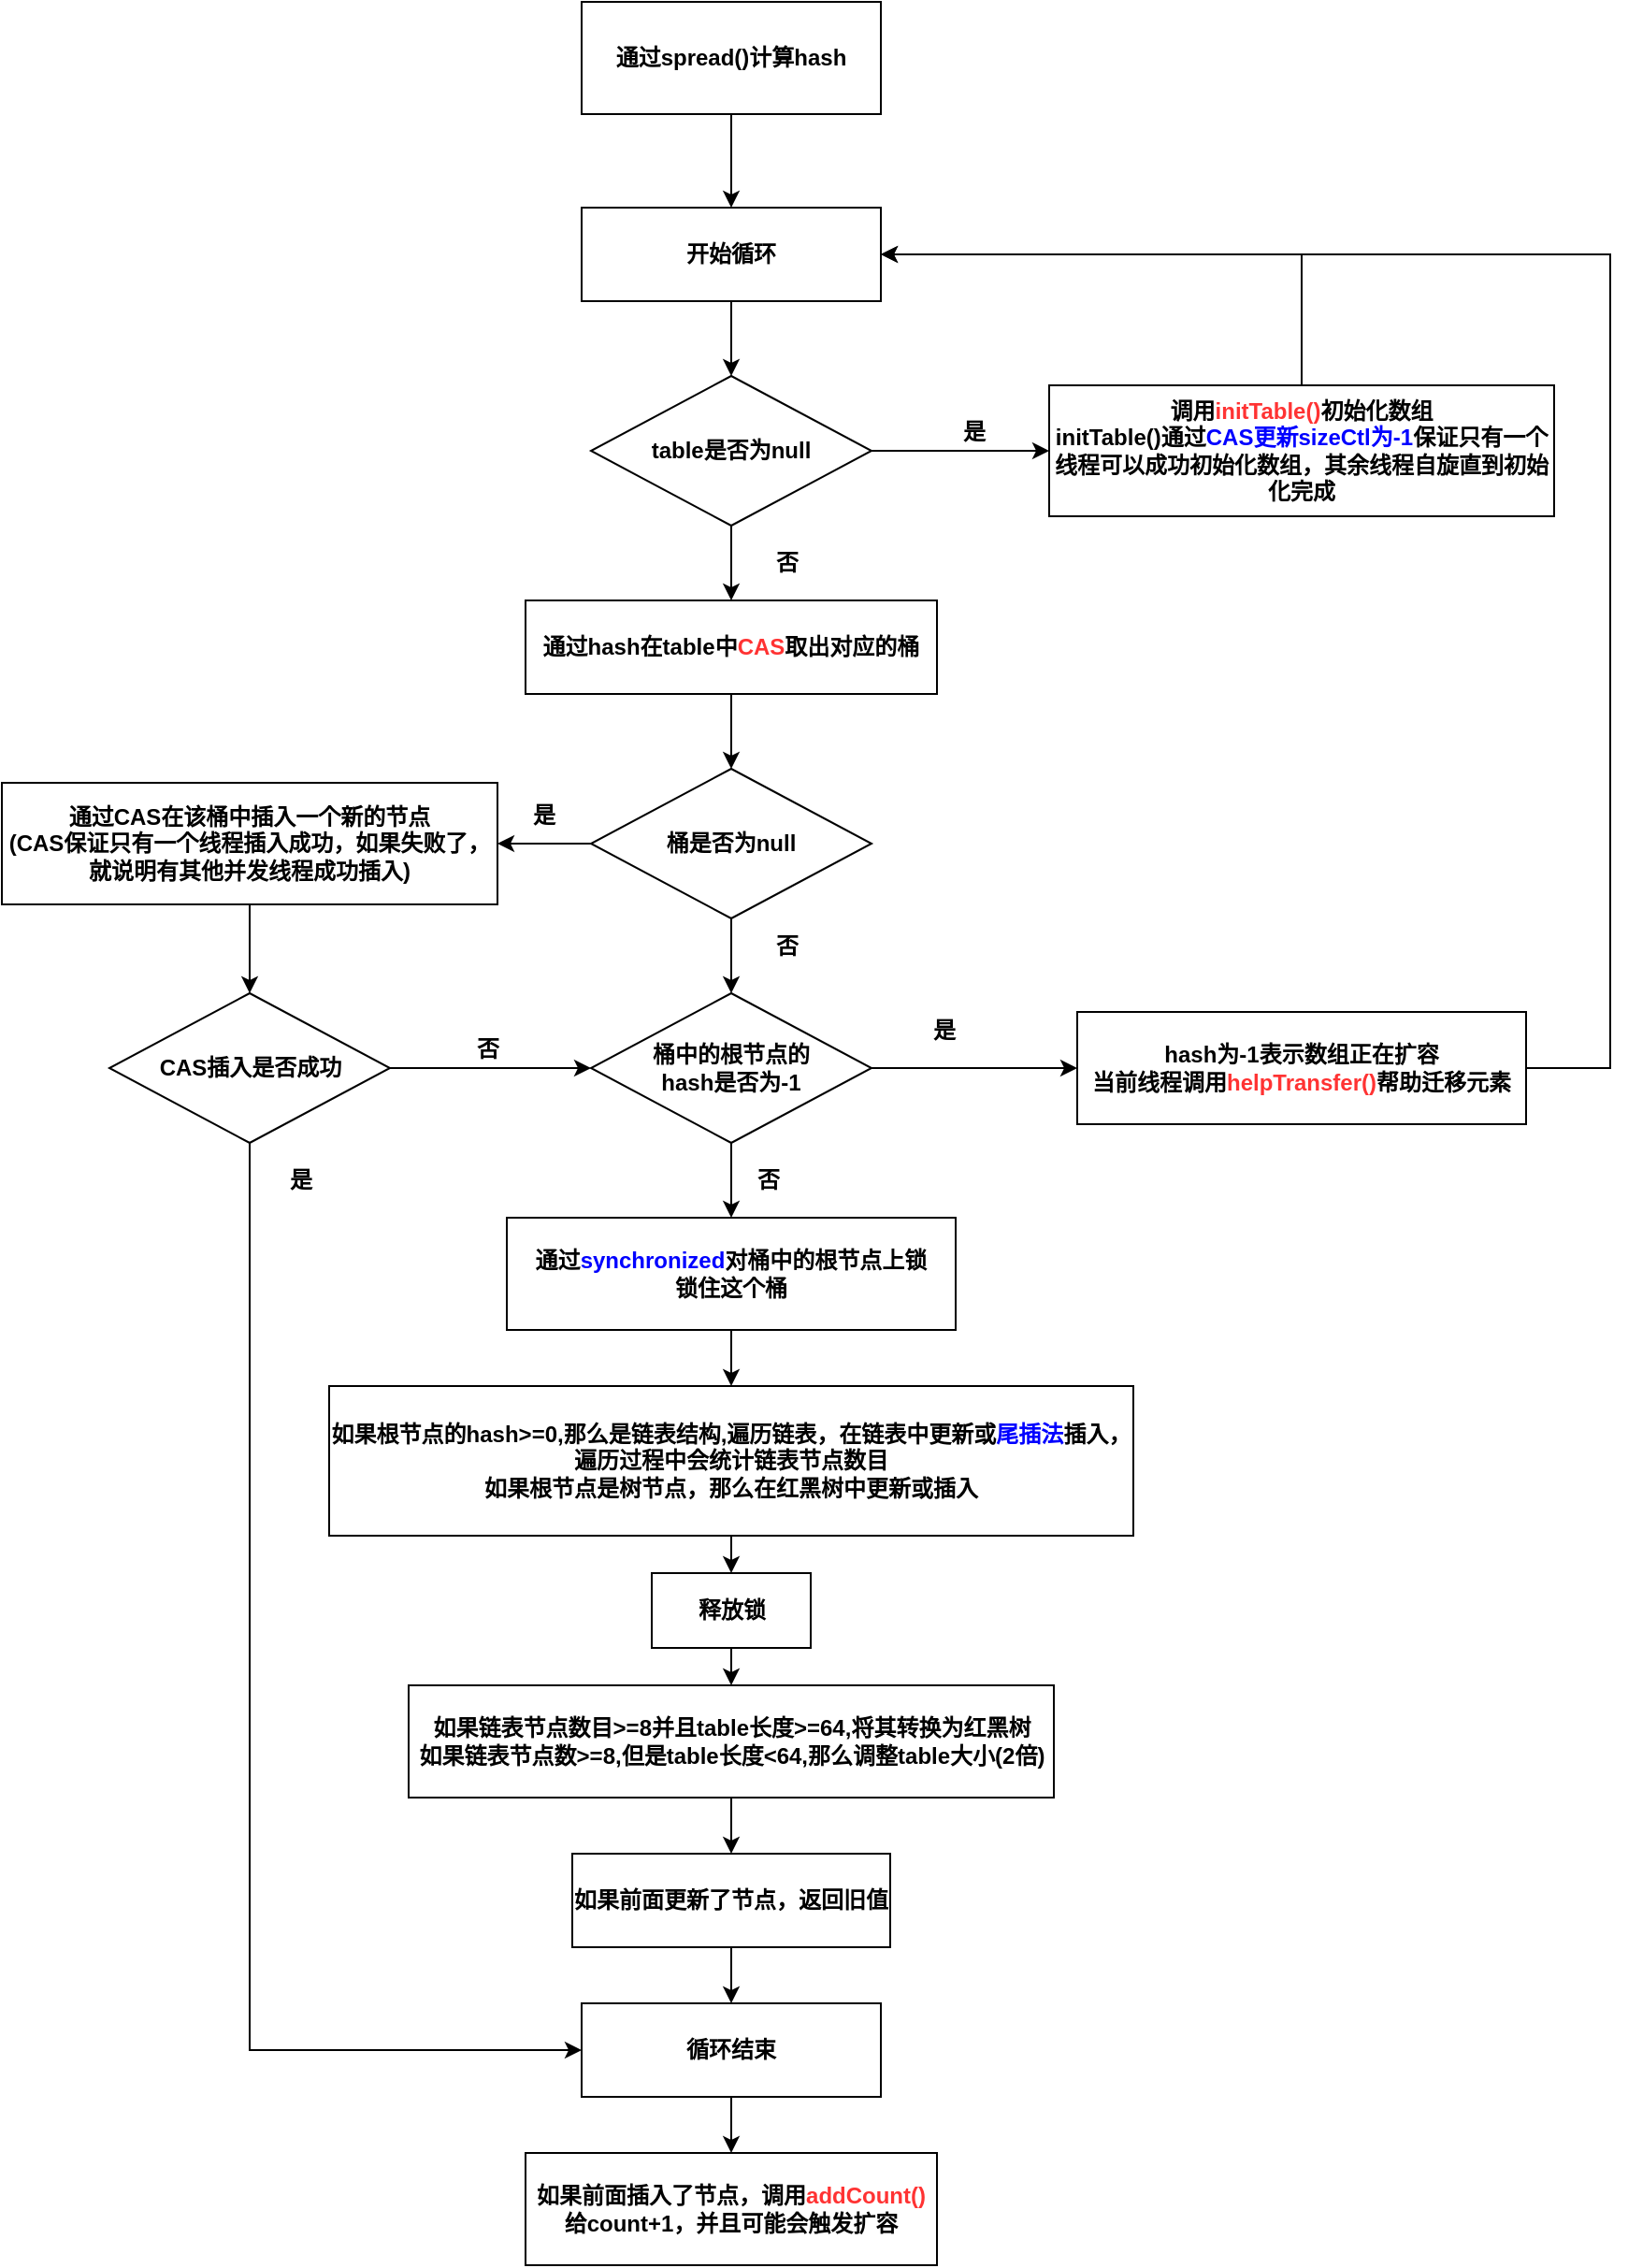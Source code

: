 <mxfile version="15.2.7" type="device"><diagram id="AGPrPU0x-TLbv0aHaM7S" name="第 1 页"><mxGraphModel dx="1851" dy="592" grid="1" gridSize="10" guides="1" tooltips="1" connect="1" arrows="1" fold="1" page="1" pageScale="1" pageWidth="827" pageHeight="1169" math="0" shadow="0"><root><mxCell id="0"/><mxCell id="1" parent="0"/><mxCell id="F7Muxlh_z8nMQbyeZxzh-4" style="edgeStyle=orthogonalEdgeStyle;rounded=0;orthogonalLoop=1;jettySize=auto;html=1;exitX=0.5;exitY=1;exitDx=0;exitDy=0;" parent="1" source="F7Muxlh_z8nMQbyeZxzh-1" target="F7Muxlh_z8nMQbyeZxzh-2" edge="1"><mxGeometry relative="1" as="geometry"/></mxCell><mxCell id="F7Muxlh_z8nMQbyeZxzh-1" value="&lt;b&gt;通过spread()计算hash&lt;/b&gt;" style="rounded=0;whiteSpace=wrap;html=1;" parent="1" vertex="1"><mxGeometry x="200" y="70" width="160" height="60" as="geometry"/></mxCell><mxCell id="F7Muxlh_z8nMQbyeZxzh-10" style="edgeStyle=orthogonalEdgeStyle;rounded=0;orthogonalLoop=1;jettySize=auto;html=1;exitX=0.5;exitY=1;exitDx=0;exitDy=0;entryX=0.5;entryY=0;entryDx=0;entryDy=0;" parent="1" source="F7Muxlh_z8nMQbyeZxzh-2" target="F7Muxlh_z8nMQbyeZxzh-7" edge="1"><mxGeometry relative="1" as="geometry"/></mxCell><mxCell id="F7Muxlh_z8nMQbyeZxzh-2" value="&lt;b&gt;开始循环&lt;/b&gt;" style="rounded=0;whiteSpace=wrap;html=1;" parent="1" vertex="1"><mxGeometry x="200" y="180" width="160" height="50" as="geometry"/></mxCell><mxCell id="h9RoX9omNxUGetmXoMF8-2" style="edgeStyle=orthogonalEdgeStyle;rounded=0;orthogonalLoop=1;jettySize=auto;html=1;exitX=0.5;exitY=1;exitDx=0;exitDy=0;entryX=0.5;entryY=0;entryDx=0;entryDy=0;" parent="1" source="F7Muxlh_z8nMQbyeZxzh-3" target="h9RoX9omNxUGetmXoMF8-1" edge="1"><mxGeometry relative="1" as="geometry"/></mxCell><mxCell id="F7Muxlh_z8nMQbyeZxzh-3" value="&lt;b&gt;循环结束&lt;/b&gt;" style="rounded=0;whiteSpace=wrap;html=1;" parent="1" vertex="1"><mxGeometry x="200" y="1140" width="160" height="50" as="geometry"/></mxCell><mxCell id="F7Muxlh_z8nMQbyeZxzh-9" style="edgeStyle=orthogonalEdgeStyle;rounded=0;orthogonalLoop=1;jettySize=auto;html=1;exitX=0.5;exitY=0;exitDx=0;exitDy=0;entryX=1;entryY=0.5;entryDx=0;entryDy=0;" parent="1" source="F7Muxlh_z8nMQbyeZxzh-6" target="F7Muxlh_z8nMQbyeZxzh-2" edge="1"><mxGeometry relative="1" as="geometry"/></mxCell><mxCell id="F7Muxlh_z8nMQbyeZxzh-6" value="&lt;b&gt;调用&lt;font color=&quot;#ff3333&quot;&gt;initTable()&lt;/font&gt;初始化数组&lt;br&gt;initTable()通过&lt;font color=&quot;#0000ff&quot;&gt;CAS更新sizeCtl为-1&lt;/font&gt;保证只有一个线程可以成功初始化数组，其余线程自旋直到初始化完成&lt;br&gt;&lt;/b&gt;" style="rounded=0;whiteSpace=wrap;html=1;" parent="1" vertex="1"><mxGeometry x="450" y="275" width="270" height="70" as="geometry"/></mxCell><mxCell id="F7Muxlh_z8nMQbyeZxzh-8" style="edgeStyle=orthogonalEdgeStyle;rounded=0;orthogonalLoop=1;jettySize=auto;html=1;exitX=1;exitY=0.5;exitDx=0;exitDy=0;entryX=0;entryY=0.5;entryDx=0;entryDy=0;" parent="1" source="F7Muxlh_z8nMQbyeZxzh-7" target="F7Muxlh_z8nMQbyeZxzh-6" edge="1"><mxGeometry relative="1" as="geometry"/></mxCell><mxCell id="F7Muxlh_z8nMQbyeZxzh-14" style="edgeStyle=orthogonalEdgeStyle;rounded=0;orthogonalLoop=1;jettySize=auto;html=1;exitX=0.5;exitY=1;exitDx=0;exitDy=0;entryX=0.5;entryY=0;entryDx=0;entryDy=0;" parent="1" source="F7Muxlh_z8nMQbyeZxzh-7" target="F7Muxlh_z8nMQbyeZxzh-13" edge="1"><mxGeometry relative="1" as="geometry"/></mxCell><mxCell id="F7Muxlh_z8nMQbyeZxzh-7" value="&lt;b&gt;table是否为null&lt;/b&gt;" style="rhombus;whiteSpace=wrap;html=1;" parent="1" vertex="1"><mxGeometry x="205" y="270" width="150" height="80" as="geometry"/></mxCell><mxCell id="F7Muxlh_z8nMQbyeZxzh-11" value="&lt;b&gt;是&lt;/b&gt;" style="text;html=1;strokeColor=none;fillColor=none;align=center;verticalAlign=middle;whiteSpace=wrap;rounded=0;" parent="1" vertex="1"><mxGeometry x="390" y="290" width="40" height="20" as="geometry"/></mxCell><mxCell id="F7Muxlh_z8nMQbyeZxzh-12" value="&lt;b&gt;否&lt;/b&gt;" style="text;html=1;strokeColor=none;fillColor=none;align=center;verticalAlign=middle;whiteSpace=wrap;rounded=0;" parent="1" vertex="1"><mxGeometry x="290" y="360" width="40" height="20" as="geometry"/></mxCell><mxCell id="F7Muxlh_z8nMQbyeZxzh-20" style="edgeStyle=orthogonalEdgeStyle;rounded=0;orthogonalLoop=1;jettySize=auto;html=1;exitX=0.5;exitY=1;exitDx=0;exitDy=0;entryX=0.5;entryY=0;entryDx=0;entryDy=0;" parent="1" source="F7Muxlh_z8nMQbyeZxzh-13" target="F7Muxlh_z8nMQbyeZxzh-16" edge="1"><mxGeometry relative="1" as="geometry"/></mxCell><mxCell id="F7Muxlh_z8nMQbyeZxzh-13" value="&lt;b&gt;通过hash在table中&lt;font color=&quot;#ff3333&quot;&gt;CAS&lt;/font&gt;取出对应的桶&lt;/b&gt;" style="rounded=0;whiteSpace=wrap;html=1;" parent="1" vertex="1"><mxGeometry x="170" y="390" width="220" height="50" as="geometry"/></mxCell><mxCell id="F7Muxlh_z8nMQbyeZxzh-19" style="edgeStyle=orthogonalEdgeStyle;rounded=0;orthogonalLoop=1;jettySize=auto;html=1;exitX=0;exitY=0.5;exitDx=0;exitDy=0;entryX=1;entryY=0.5;entryDx=0;entryDy=0;" parent="1" source="F7Muxlh_z8nMQbyeZxzh-16" target="F7Muxlh_z8nMQbyeZxzh-17" edge="1"><mxGeometry relative="1" as="geometry"/></mxCell><mxCell id="F7Muxlh_z8nMQbyeZxzh-32" style="edgeStyle=orthogonalEdgeStyle;rounded=0;orthogonalLoop=1;jettySize=auto;html=1;exitX=0.5;exitY=1;exitDx=0;exitDy=0;" parent="1" source="F7Muxlh_z8nMQbyeZxzh-16" target="F7Muxlh_z8nMQbyeZxzh-29" edge="1"><mxGeometry relative="1" as="geometry"/></mxCell><mxCell id="F7Muxlh_z8nMQbyeZxzh-16" value="&lt;b&gt;桶是否为null&lt;/b&gt;" style="rhombus;whiteSpace=wrap;html=1;" parent="1" vertex="1"><mxGeometry x="205" y="480" width="150" height="80" as="geometry"/></mxCell><mxCell id="F7Muxlh_z8nMQbyeZxzh-22" style="edgeStyle=orthogonalEdgeStyle;rounded=0;orthogonalLoop=1;jettySize=auto;html=1;exitX=0.5;exitY=1;exitDx=0;exitDy=0;entryX=0.5;entryY=0;entryDx=0;entryDy=0;" parent="1" source="F7Muxlh_z8nMQbyeZxzh-17" target="F7Muxlh_z8nMQbyeZxzh-18" edge="1"><mxGeometry relative="1" as="geometry"/></mxCell><mxCell id="F7Muxlh_z8nMQbyeZxzh-17" value="&lt;b&gt;通过CAS在该桶中插入一个新的节点&lt;br&gt;(CAS保证只有一个线程插入成功，如果失败了，就说明有其他并发线程成功插入)&lt;br&gt;&lt;/b&gt;" style="rounded=0;whiteSpace=wrap;html=1;" parent="1" vertex="1"><mxGeometry x="-110" y="487.5" width="265" height="65" as="geometry"/></mxCell><mxCell id="F7Muxlh_z8nMQbyeZxzh-27" style="edgeStyle=orthogonalEdgeStyle;rounded=0;orthogonalLoop=1;jettySize=auto;html=1;exitX=0.5;exitY=1;exitDx=0;exitDy=0;entryX=0;entryY=0.5;entryDx=0;entryDy=0;" parent="1" source="F7Muxlh_z8nMQbyeZxzh-18" target="F7Muxlh_z8nMQbyeZxzh-3" edge="1"><mxGeometry relative="1" as="geometry"/></mxCell><mxCell id="F7Muxlh_z8nMQbyeZxzh-31" style="edgeStyle=orthogonalEdgeStyle;rounded=0;orthogonalLoop=1;jettySize=auto;html=1;exitX=1;exitY=0.5;exitDx=0;exitDy=0;entryX=0;entryY=0.5;entryDx=0;entryDy=0;" parent="1" source="F7Muxlh_z8nMQbyeZxzh-18" target="F7Muxlh_z8nMQbyeZxzh-29" edge="1"><mxGeometry relative="1" as="geometry"/></mxCell><mxCell id="F7Muxlh_z8nMQbyeZxzh-18" value="&lt;b&gt;CAS插入是否成功&lt;/b&gt;" style="rhombus;whiteSpace=wrap;html=1;" parent="1" vertex="1"><mxGeometry x="-52.5" y="600" width="150" height="80" as="geometry"/></mxCell><mxCell id="F7Muxlh_z8nMQbyeZxzh-23" value="&lt;b&gt;否&lt;/b&gt;" style="text;html=1;strokeColor=none;fillColor=none;align=center;verticalAlign=middle;whiteSpace=wrap;rounded=0;" parent="1" vertex="1"><mxGeometry x="290" y="565" width="40" height="20" as="geometry"/></mxCell><mxCell id="F7Muxlh_z8nMQbyeZxzh-24" value="&lt;b&gt;是&lt;/b&gt;" style="text;html=1;strokeColor=none;fillColor=none;align=center;verticalAlign=middle;whiteSpace=wrap;rounded=0;" parent="1" vertex="1"><mxGeometry x="160" y="495" width="40" height="20" as="geometry"/></mxCell><mxCell id="F7Muxlh_z8nMQbyeZxzh-28" value="&lt;b&gt;是&lt;/b&gt;" style="text;html=1;strokeColor=none;fillColor=none;align=center;verticalAlign=middle;whiteSpace=wrap;rounded=0;" parent="1" vertex="1"><mxGeometry x="30" y="690" width="40" height="20" as="geometry"/></mxCell><mxCell id="F7Muxlh_z8nMQbyeZxzh-35" style="edgeStyle=orthogonalEdgeStyle;rounded=0;orthogonalLoop=1;jettySize=auto;html=1;exitX=1;exitY=0.5;exitDx=0;exitDy=0;entryX=0;entryY=0.5;entryDx=0;entryDy=0;" parent="1" source="F7Muxlh_z8nMQbyeZxzh-29" target="F7Muxlh_z8nMQbyeZxzh-30" edge="1"><mxGeometry relative="1" as="geometry"/></mxCell><mxCell id="F7Muxlh_z8nMQbyeZxzh-39" style="edgeStyle=orthogonalEdgeStyle;rounded=0;orthogonalLoop=1;jettySize=auto;html=1;exitX=0.5;exitY=1;exitDx=0;exitDy=0;entryX=0.5;entryY=0;entryDx=0;entryDy=0;" parent="1" source="F7Muxlh_z8nMQbyeZxzh-29" target="F7Muxlh_z8nMQbyeZxzh-38" edge="1"><mxGeometry relative="1" as="geometry"/></mxCell><mxCell id="F7Muxlh_z8nMQbyeZxzh-29" value="&lt;b&gt;桶中的根节点的&lt;br&gt;hash是否为-1&lt;/b&gt;" style="rhombus;whiteSpace=wrap;html=1;" parent="1" vertex="1"><mxGeometry x="205" y="600" width="150" height="80" as="geometry"/></mxCell><mxCell id="F7Muxlh_z8nMQbyeZxzh-37" style="edgeStyle=orthogonalEdgeStyle;rounded=0;orthogonalLoop=1;jettySize=auto;html=1;exitX=1;exitY=0.5;exitDx=0;exitDy=0;entryX=1;entryY=0.5;entryDx=0;entryDy=0;" parent="1" source="F7Muxlh_z8nMQbyeZxzh-30" target="F7Muxlh_z8nMQbyeZxzh-2" edge="1"><mxGeometry relative="1" as="geometry"><Array as="points"><mxPoint x="750" y="640"/><mxPoint x="750" y="205"/></Array></mxGeometry></mxCell><mxCell id="F7Muxlh_z8nMQbyeZxzh-30" value="&lt;b&gt;hash为-1表示数组正在扩容&lt;br&gt;当前线程调用&lt;font color=&quot;#ff3333&quot;&gt;helpTransfer()&lt;/font&gt;帮助迁移元素&lt;/b&gt;" style="rounded=0;whiteSpace=wrap;html=1;" parent="1" vertex="1"><mxGeometry x="465" y="610" width="240" height="60" as="geometry"/></mxCell><mxCell id="F7Muxlh_z8nMQbyeZxzh-33" value="&lt;b&gt;否&lt;/b&gt;" style="text;html=1;strokeColor=none;fillColor=none;align=center;verticalAlign=middle;whiteSpace=wrap;rounded=0;" parent="1" vertex="1"><mxGeometry x="130" y="620" width="40" height="20" as="geometry"/></mxCell><mxCell id="F7Muxlh_z8nMQbyeZxzh-36" value="&lt;b&gt;是&lt;/b&gt;" style="text;html=1;strokeColor=none;fillColor=none;align=center;verticalAlign=middle;whiteSpace=wrap;rounded=0;" parent="1" vertex="1"><mxGeometry x="374" y="610" width="40" height="20" as="geometry"/></mxCell><mxCell id="F7Muxlh_z8nMQbyeZxzh-42" style="edgeStyle=orthogonalEdgeStyle;rounded=0;orthogonalLoop=1;jettySize=auto;html=1;exitX=0.5;exitY=1;exitDx=0;exitDy=0;" parent="1" source="F7Muxlh_z8nMQbyeZxzh-38" target="F7Muxlh_z8nMQbyeZxzh-41" edge="1"><mxGeometry relative="1" as="geometry"/></mxCell><mxCell id="F7Muxlh_z8nMQbyeZxzh-38" value="&lt;b&gt;通过&lt;font color=&quot;#0000ff&quot;&gt;synchronized&lt;/font&gt;对桶中的根节点上锁&lt;br&gt;锁住这个桶&lt;br&gt;&lt;/b&gt;" style="rounded=0;whiteSpace=wrap;html=1;" parent="1" vertex="1"><mxGeometry x="160" y="720" width="240" height="60" as="geometry"/></mxCell><mxCell id="F7Muxlh_z8nMQbyeZxzh-40" value="&lt;b&gt;否&lt;/b&gt;" style="text;html=1;strokeColor=none;fillColor=none;align=center;verticalAlign=middle;whiteSpace=wrap;rounded=0;" parent="1" vertex="1"><mxGeometry x="280" y="690" width="40" height="20" as="geometry"/></mxCell><mxCell id="HwVu-KiBxlKf_tX9CsQy-3" style="edgeStyle=orthogonalEdgeStyle;rounded=0;orthogonalLoop=1;jettySize=auto;html=1;exitX=0.5;exitY=1;exitDx=0;exitDy=0;entryX=0.5;entryY=0;entryDx=0;entryDy=0;" parent="1" source="F7Muxlh_z8nMQbyeZxzh-41" target="HwVu-KiBxlKf_tX9CsQy-1" edge="1"><mxGeometry relative="1" as="geometry"/></mxCell><mxCell id="F7Muxlh_z8nMQbyeZxzh-41" value="&lt;b&gt;如果根节点的hash&amp;gt;=0,那么是链表结构,遍历链表，在链表中更新或&lt;font color=&quot;#0000ff&quot;&gt;尾插法&lt;/font&gt;插入，遍历过程中会统计链表节点数目&lt;br&gt;如果根节点是树节点，那么在红黑树中更新或插入&lt;br&gt;&lt;/b&gt;" style="rounded=0;whiteSpace=wrap;html=1;" parent="1" vertex="1"><mxGeometry x="65" y="810" width="430" height="80" as="geometry"/></mxCell><mxCell id="8nqsrb5d7Q_LHbfIOryk-3" style="edgeStyle=orthogonalEdgeStyle;rounded=0;orthogonalLoop=1;jettySize=auto;html=1;exitX=0.5;exitY=1;exitDx=0;exitDy=0;entryX=0.5;entryY=0;entryDx=0;entryDy=0;" parent="1" source="F7Muxlh_z8nMQbyeZxzh-43" target="8nqsrb5d7Q_LHbfIOryk-1" edge="1"><mxGeometry relative="1" as="geometry"/></mxCell><mxCell id="F7Muxlh_z8nMQbyeZxzh-43" value="&lt;b&gt;如果链表节点数目&amp;gt;=8并且table长度&amp;gt;=64,将其转换为红黑树&lt;br&gt;如果链表节点数&amp;gt;=8,但是table长度&amp;lt;64,那么调整table大小(2倍)&lt;br&gt;&lt;/b&gt;" style="rounded=0;whiteSpace=wrap;html=1;" parent="1" vertex="1"><mxGeometry x="107.5" y="970" width="345" height="60" as="geometry"/></mxCell><mxCell id="HwVu-KiBxlKf_tX9CsQy-4" style="edgeStyle=orthogonalEdgeStyle;rounded=0;orthogonalLoop=1;jettySize=auto;html=1;exitX=0.5;exitY=1;exitDx=0;exitDy=0;entryX=0.5;entryY=0;entryDx=0;entryDy=0;" parent="1" source="HwVu-KiBxlKf_tX9CsQy-1" target="F7Muxlh_z8nMQbyeZxzh-43" edge="1"><mxGeometry relative="1" as="geometry"/></mxCell><mxCell id="HwVu-KiBxlKf_tX9CsQy-1" value="&lt;b&gt;释放锁&lt;br&gt;&lt;/b&gt;" style="rounded=0;whiteSpace=wrap;html=1;" parent="1" vertex="1"><mxGeometry x="237.5" y="910" width="85" height="40" as="geometry"/></mxCell><mxCell id="h9RoX9omNxUGetmXoMF8-1" value="&lt;b&gt;如果前面插入了节点，调用&lt;font color=&quot;#ff3333&quot;&gt;addCount()&lt;/font&gt;&lt;br&gt;给count+1，并且可能会触发扩容&lt;br&gt;&lt;/b&gt;" style="rounded=0;whiteSpace=wrap;html=1;" parent="1" vertex="1"><mxGeometry x="170" y="1220" width="220" height="60" as="geometry"/></mxCell><mxCell id="8nqsrb5d7Q_LHbfIOryk-2" style="edgeStyle=orthogonalEdgeStyle;rounded=0;orthogonalLoop=1;jettySize=auto;html=1;exitX=0.5;exitY=1;exitDx=0;exitDy=0;entryX=0.5;entryY=0;entryDx=0;entryDy=0;" parent="1" source="8nqsrb5d7Q_LHbfIOryk-1" target="F7Muxlh_z8nMQbyeZxzh-3" edge="1"><mxGeometry relative="1" as="geometry"/></mxCell><mxCell id="8nqsrb5d7Q_LHbfIOryk-1" value="&lt;b&gt;如果前面更新了节点，返回旧值&lt;/b&gt;" style="rounded=0;whiteSpace=wrap;html=1;" parent="1" vertex="1"><mxGeometry x="195" y="1060" width="170" height="50" as="geometry"/></mxCell></root></mxGraphModel></diagram></mxfile>